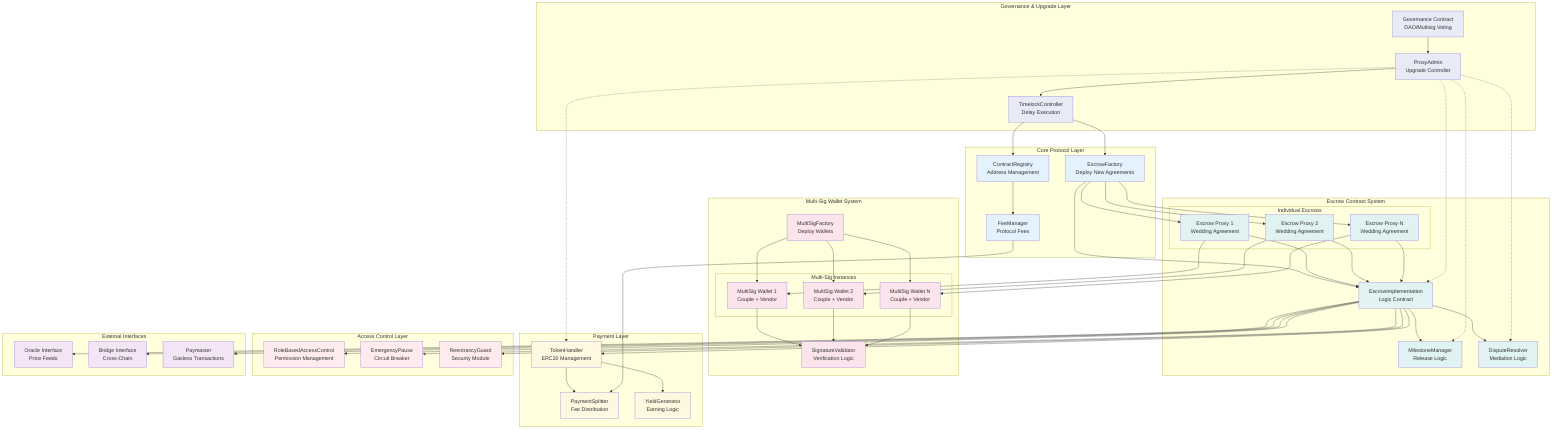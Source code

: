graph TB
    %% Governance Layer
    subgraph "Governance & Upgrade Layer"
        GOV[Governance Contract<br/>DAO/Multisig Voting]
        PROXY_ADMIN[ProxyAdmin<br/>Upgrade Controller]
        TIMELOCK[TimelockController<br/>Delay Execution]
    end

    %% Core Protocol Contracts
    subgraph "Core Protocol Layer"
        FACTORY[EscrowFactory<br/>Deploy New Agreements]
        REGISTRY[ContractRegistry<br/>Address Management]
        FEE[FeeManager<br/>Protocol Fees]
    end

    %% Escrow System
    subgraph "Escrow Contract System"
        ESCROW_IMPL[EscrowImplementation<br/>Logic Contract]
        
        subgraph "Individual Escrows"
            ESC1[Escrow Proxy 1<br/>Wedding Agreement]
            ESC2[Escrow Proxy 2<br/>Wedding Agreement]
            ESC3[Escrow Proxy N<br/>Wedding Agreement]
        end
        
        MILESTONE[MilestoneManager<br/>Release Logic]
        DISPUTE[DisputeResolver<br/>Mediation Logic]
    end

    %% Multi-Sig Wallet System
    subgraph "Multi-Sig Wallet System"
        MULTISIG_FACTORY[MultiSigFactory<br/>Deploy Wallets]
        
        subgraph "Multi-Sig Instances"
            MS1[MultiSig Wallet 1<br/>Couple + Vendor]
            MS2[MultiSig Wallet 2<br/>Couple + Vendor]
            MS3[MultiSig Wallet N<br/>Couple + Vendor]
        end
        
        SIG_VALIDATOR[SignatureValidator<br/>Verification Logic]
    end

    %% Token & Payment Layer
    subgraph "Payment Layer"
        TOKEN_HANDLER[TokenHandler<br/>ERC20 Management]
        PAYMENT_SPLITTER[PaymentSplitter<br/>Fee Distribution]
        YIELD[YieldGenerator<br/>Earning Logic]
    end

    %% Access Control & Security
    subgraph "Access Control Layer"
        RBAC[RoleBasedAccessControl<br/>Permission Management]
        PAUSABLE[EmergencyPause<br/>Circuit Breaker]
        REENTRANCY[ReentrancyGuard<br/>Security Module]
    end

    %% External Interfaces
    subgraph "External Interfaces"
        ORACLE_INT[Oracle Interface<br/>Price Feeds]
        BRIDGE_INT[Bridge Interface<br/>Cross-Chain]
        PAYMASTER[Paymaster<br/>Gasless Transactions]
    end

    %% Contract Relationships
    GOV --> PROXY_ADMIN
    PROXY_ADMIN --> TIMELOCK
    TIMELOCK --> FACTORY
    TIMELOCK --> REGISTRY
    
    FACTORY --> ESCROW_IMPL
    FACTORY --> ESC1
    FACTORY --> ESC2
    FACTORY --> ESC3
    
    ESC1 --> ESCROW_IMPL
    ESC2 --> ESCROW_IMPL
    ESC3 --> ESCROW_IMPL
    
    ESCROW_IMPL --> MILESTONE
    ESCROW_IMPL --> DISPUTE
    ESCROW_IMPL --> TOKEN_HANDLER
    
    MULTISIG_FACTORY --> MS1
    MULTISIG_FACTORY --> MS2
    MULTISIG_FACTORY --> MS3
    
    MS1 --> SIG_VALIDATOR
    MS2 --> SIG_VALIDATOR
    MS3 --> SIG_VALIDATOR
    
    ESC1 --> MS1
    ESC2 --> MS2
    ESC3 --> MS3
    
    TOKEN_HANDLER --> PAYMENT_SPLITTER
    TOKEN_HANDLER --> YIELD
    
    REGISTRY --> FEE
    FEE --> PAYMENT_SPLITTER
    
    ESCROW_IMPL --> RBAC
    ESCROW_IMPL --> PAUSABLE
    ESCROW_IMPL --> REENTRANCY
    
    ESCROW_IMPL --> ORACLE_INT
    ESCROW_IMPL --> BRIDGE_INT
    ESCROW_IMPL --> PAYMASTER

    %% Upgrade Paths (dotted lines)
    PROXY_ADMIN -.-> ESCROW_IMPL
    PROXY_ADMIN -.-> MILESTONE
    PROXY_ADMIN -.-> DISPUTE
    PROXY_ADMIN -.-> TOKEN_HANDLER

    %% Styling
    classDef governance fill:#e8eaf6
    classDef core fill:#e3f2fd
    classDef escrow fill:#e0f2f1
    classDef multisig fill:#fce4ec
    classDef payment fill:#fff8e1
    classDef security fill:#ffebee
    classDef external fill:#f3e5f5

    class GOV,PROXY_ADMIN,TIMELOCK governance
    class FACTORY,REGISTRY,FEE core
    class ESCROW_IMPL,ESC1,ESC2,ESC3,MILESTONE,DISPUTE escrow
    class MULTISIG_FACTORY,MS1,MS2,MS3,SIG_VALIDATOR multisig
    class TOKEN_HANDLER,PAYMENT_SPLITTER,YIELD payment
    class RBAC,PAUSABLE,REENTRANCY security
    class ORACLE_INT,BRIDGE_INT,PAYMASTER external